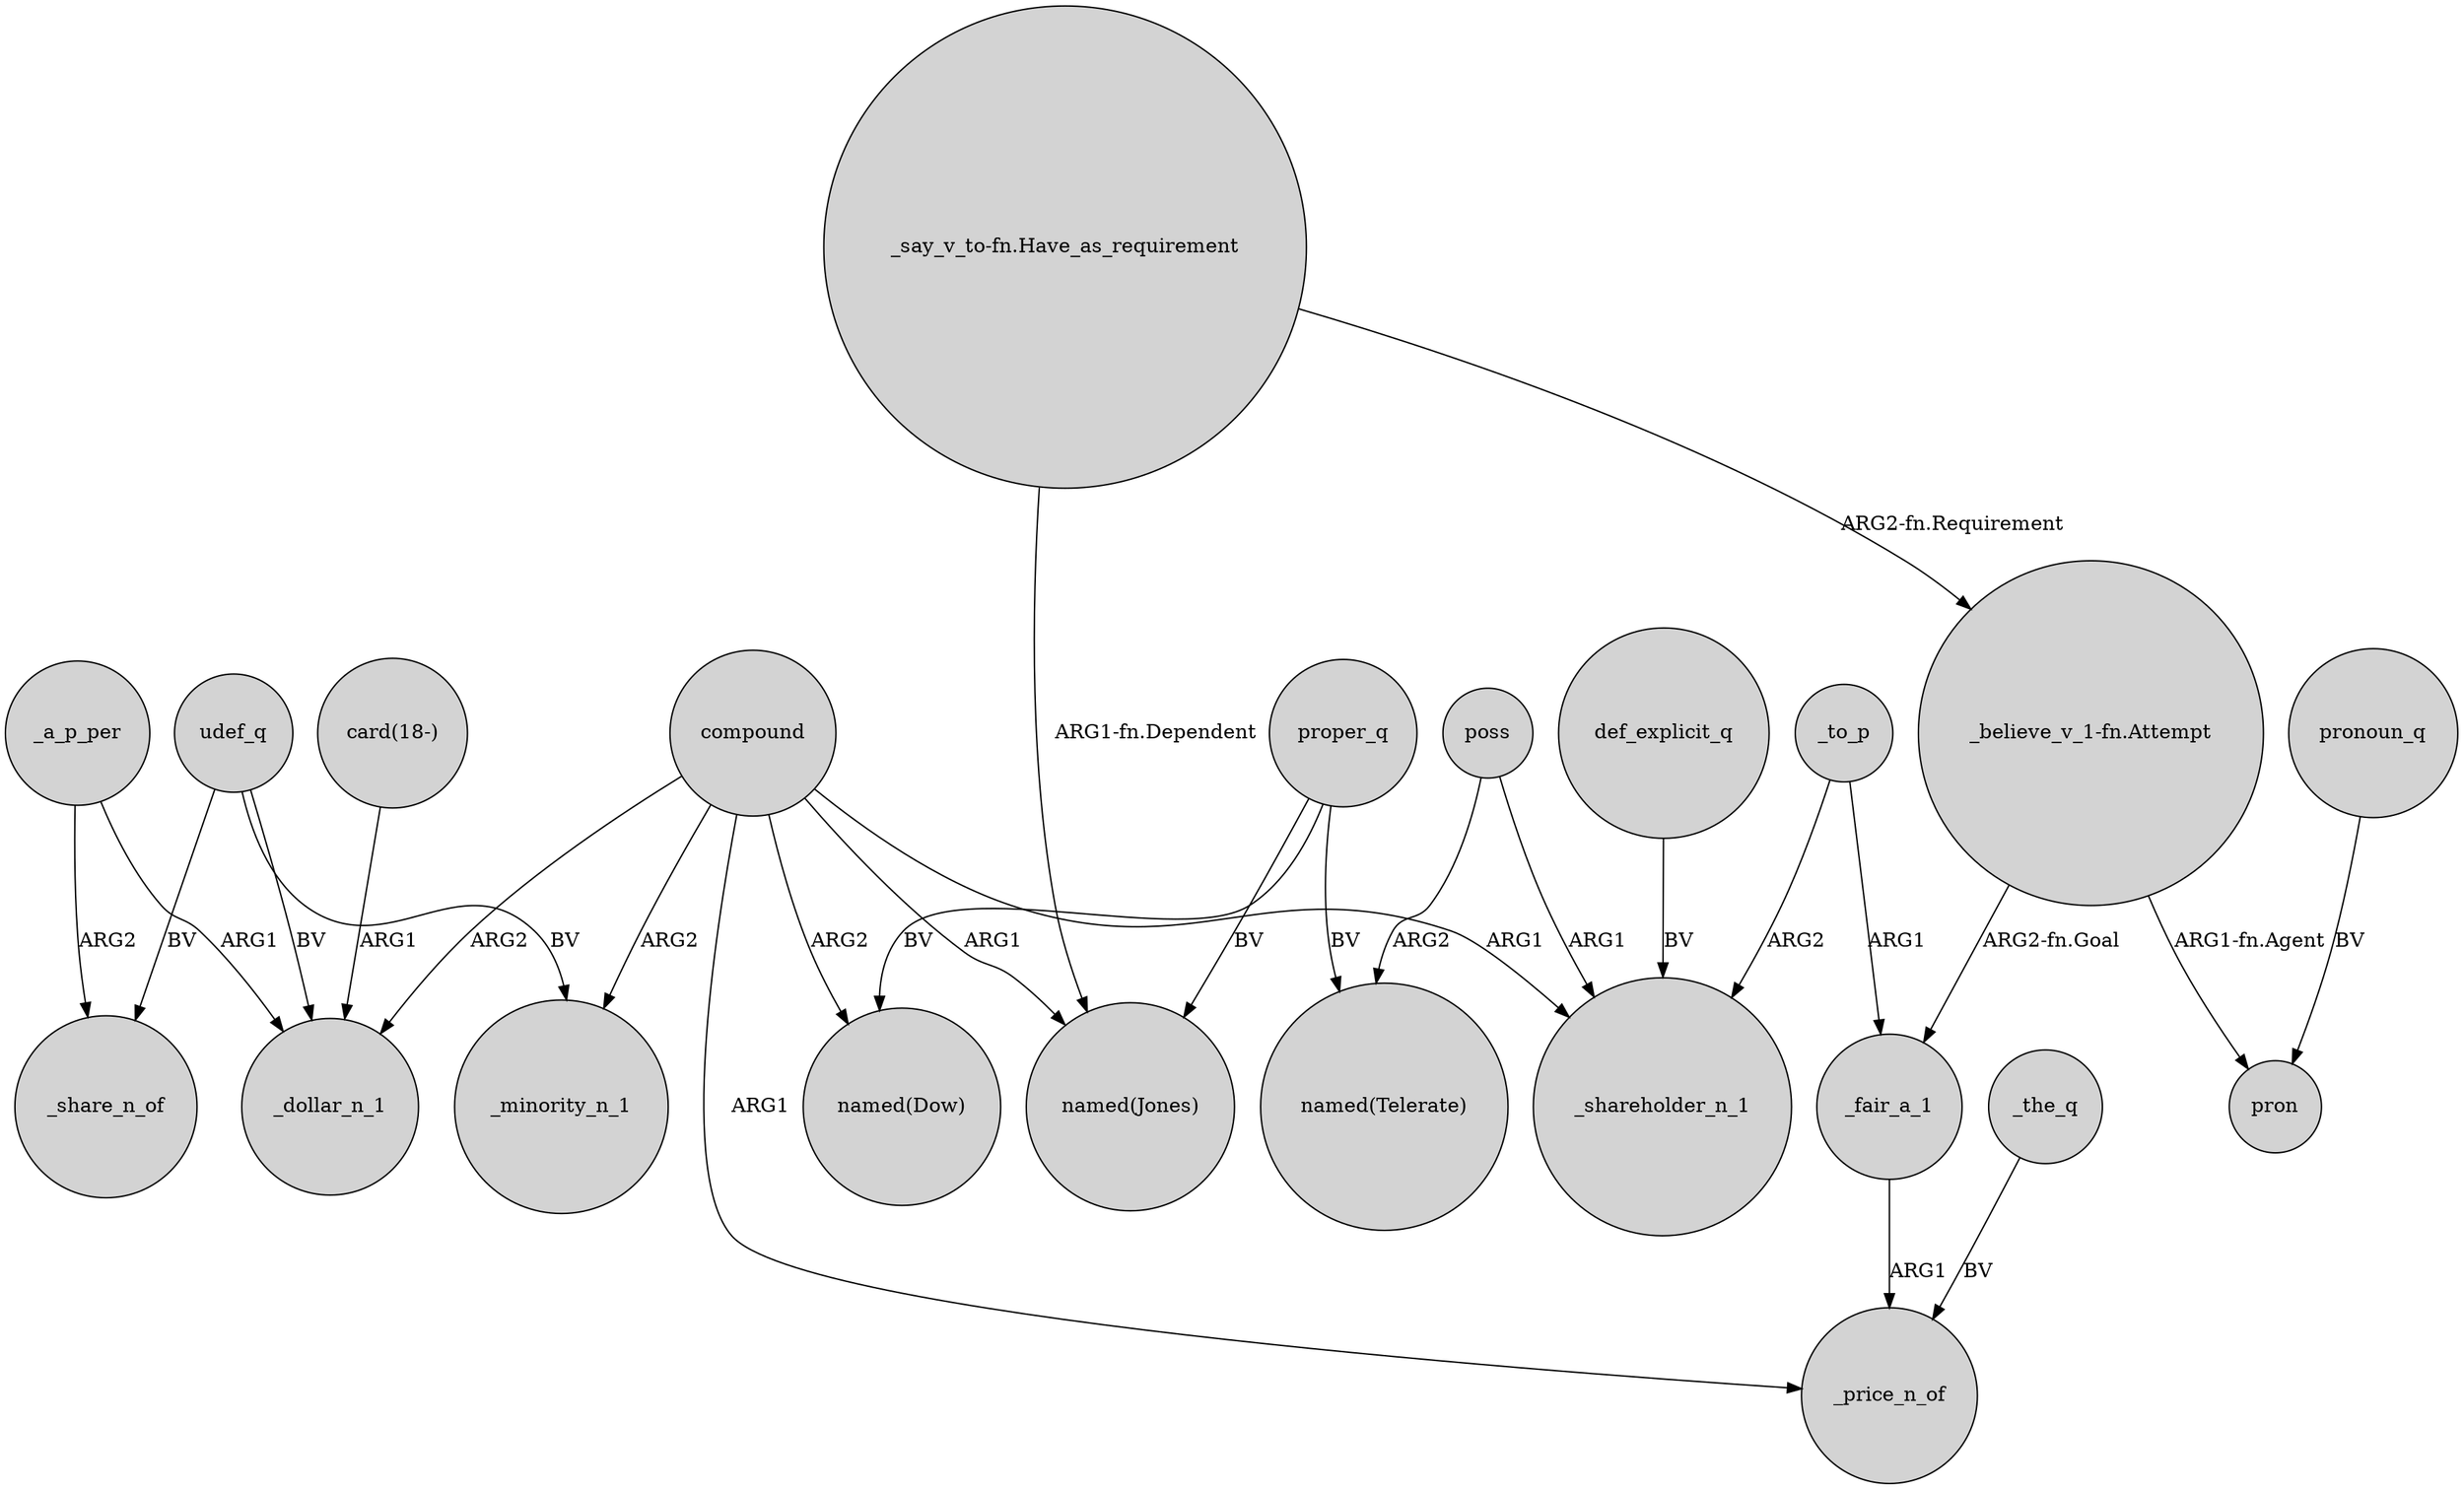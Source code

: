 digraph {
	node [shape=circle style=filled]
	compound -> _minority_n_1 [label=ARG2]
	compound -> "named(Jones)" [label=ARG1]
	udef_q -> _minority_n_1 [label=BV]
	_fair_a_1 -> _price_n_of [label=ARG1]
	compound -> _shareholder_n_1 [label=ARG1]
	compound -> _dollar_n_1 [label=ARG2]
	"_believe_v_1-fn.Attempt" -> pron [label="ARG1-fn.Agent"]
	pronoun_q -> pron [label=BV]
	_to_p -> _fair_a_1 [label=ARG1]
	def_explicit_q -> _shareholder_n_1 [label=BV]
	_a_p_per -> _share_n_of [label=ARG2]
	udef_q -> _share_n_of [label=BV]
	poss -> _shareholder_n_1 [label=ARG1]
	udef_q -> _dollar_n_1 [label=BV]
	_to_p -> _shareholder_n_1 [label=ARG2]
	proper_q -> "named(Jones)" [label=BV]
	proper_q -> "named(Dow)" [label=BV]
	_a_p_per -> _dollar_n_1 [label=ARG1]
	compound -> "named(Dow)" [label=ARG2]
	proper_q -> "named(Telerate)" [label=BV]
	"_say_v_to-fn.Have_as_requirement" -> "_believe_v_1-fn.Attempt" [label="ARG2-fn.Requirement"]
	"_believe_v_1-fn.Attempt" -> _fair_a_1 [label="ARG2-fn.Goal"]
	"card(18-)" -> _dollar_n_1 [label=ARG1]
	"_say_v_to-fn.Have_as_requirement" -> "named(Jones)" [label="ARG1-fn.Dependent"]
	_the_q -> _price_n_of [label=BV]
	compound -> _price_n_of [label=ARG1]
	poss -> "named(Telerate)" [label=ARG2]
}
